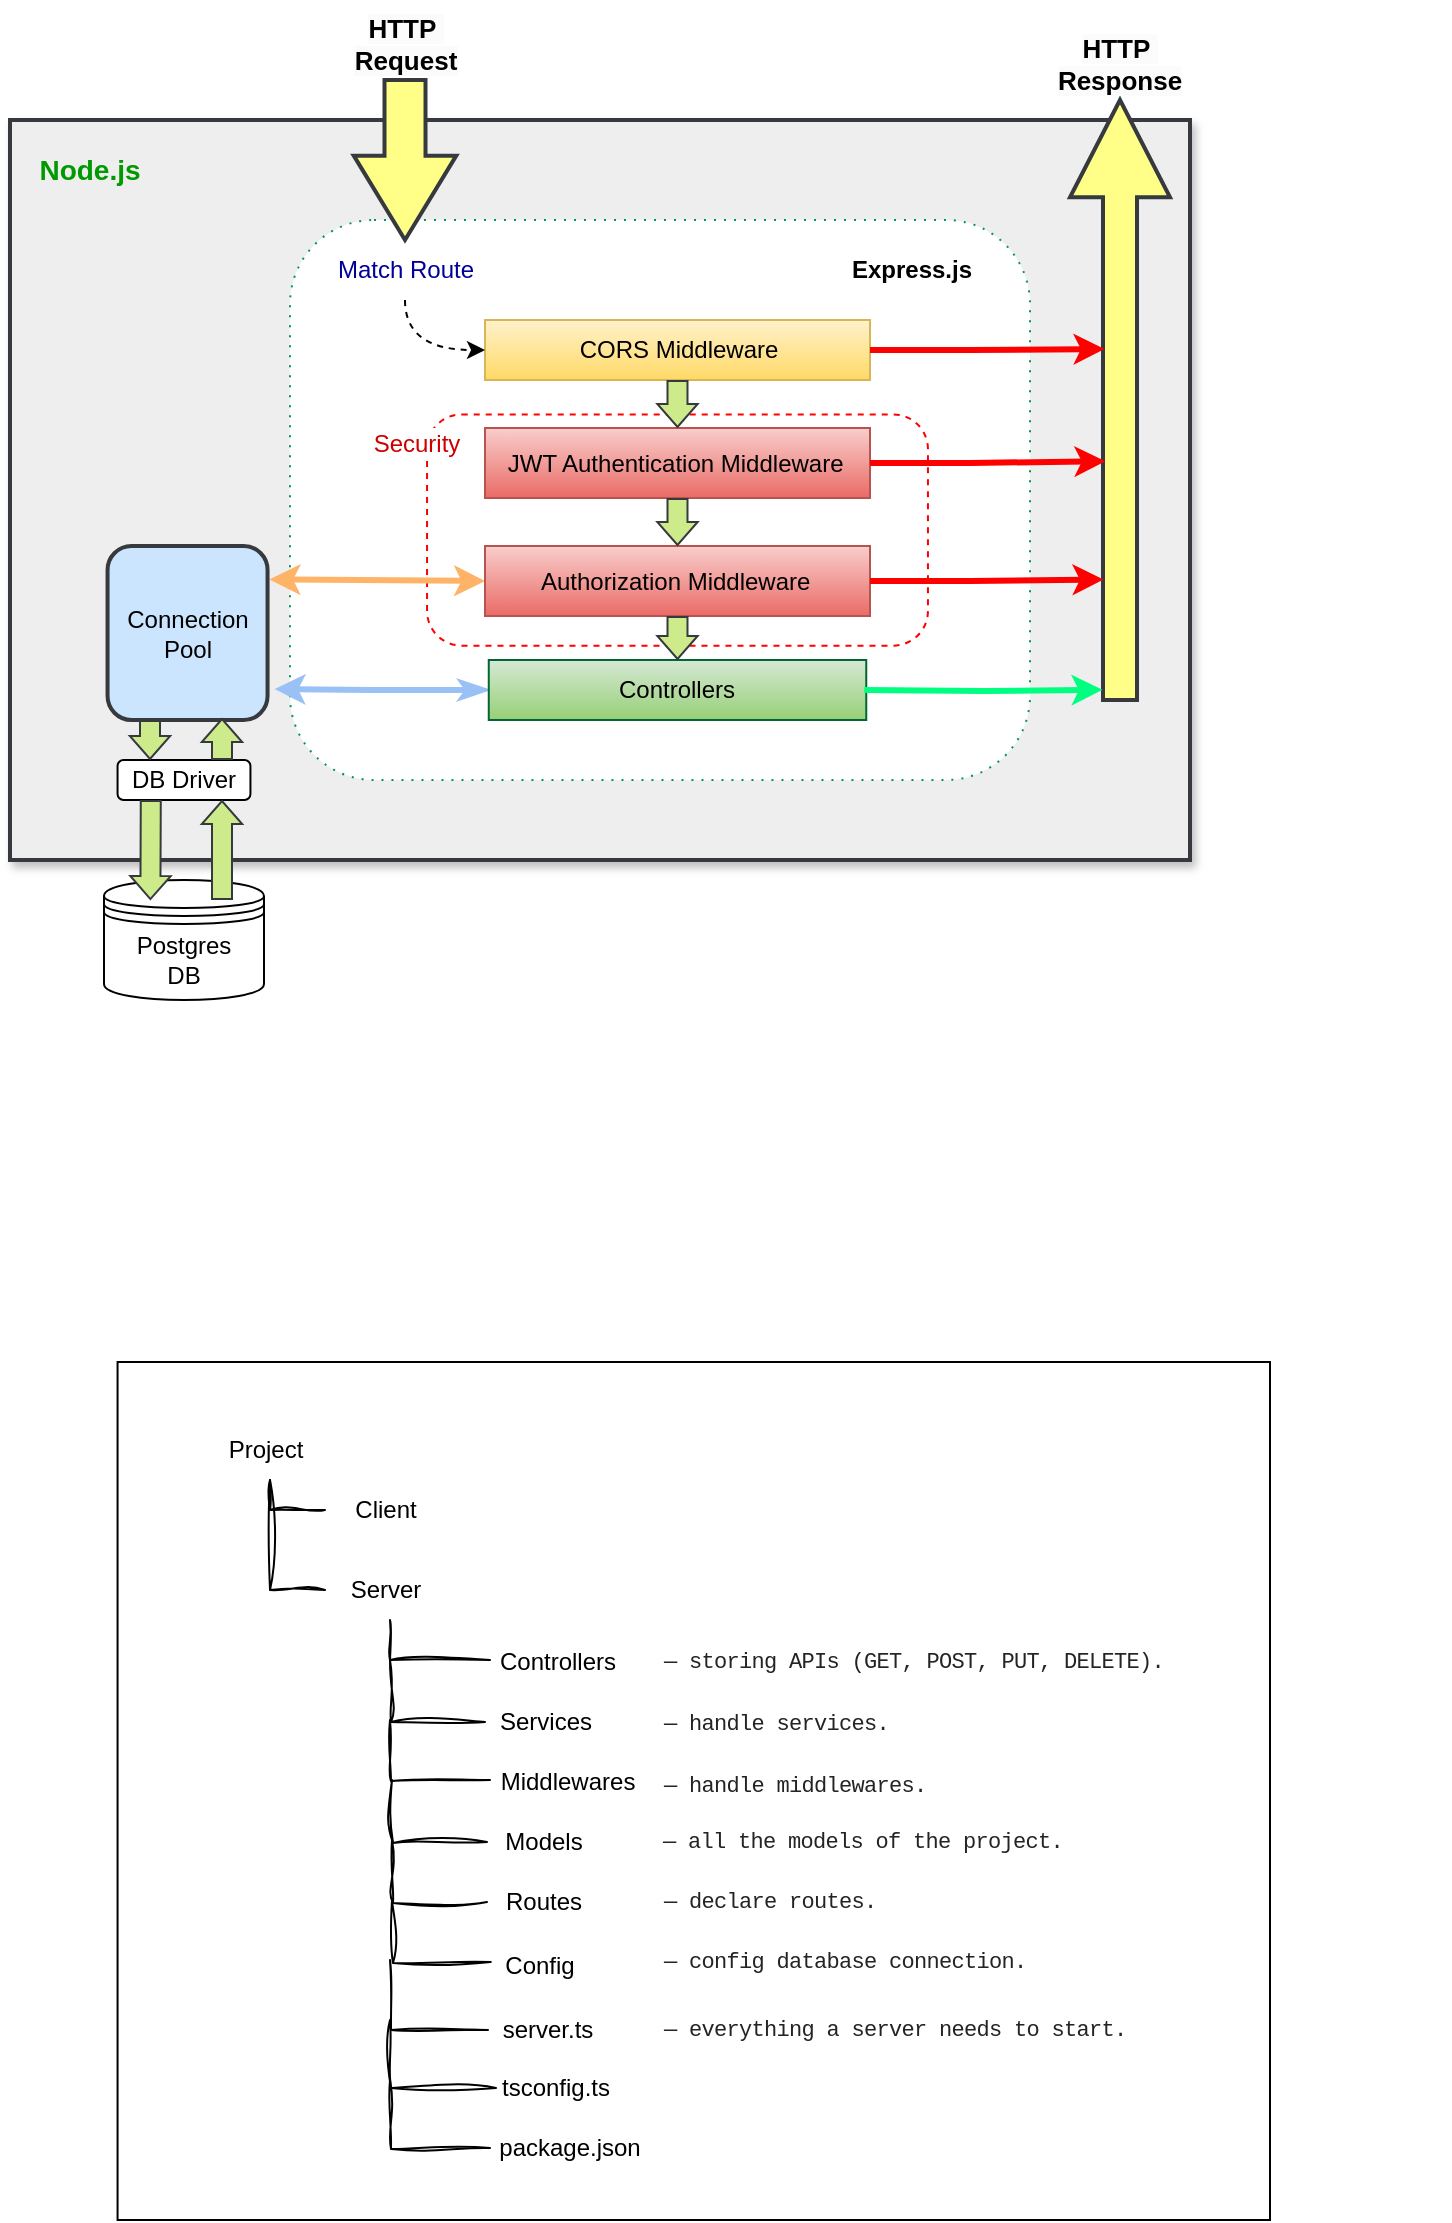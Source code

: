 <mxfile version="24.3.1" type="device">
  <diagram id="rMLhXljk9ZOIGtZuT47q" name="Diagram">
    <mxGraphModel dx="551" dy="441" grid="1" gridSize="10" guides="1" tooltips="1" connect="1" arrows="1" fold="1" page="1" pageScale="1" pageWidth="850" pageHeight="1100" math="0" shadow="0">
      <root>
        <mxCell id="0" />
        <mxCell id="1" parent="0" />
        <mxCell id="PmliNgHCkDwhbh4LmYhu-111" value="" style="rounded=0;whiteSpace=wrap;html=1;" vertex="1" parent="1">
          <mxGeometry x="93.78" y="701" width="576.22" height="429" as="geometry" />
        </mxCell>
        <mxCell id="PmliNgHCkDwhbh4LmYhu-21" value="" style="rounded=0;whiteSpace=wrap;html=1;strokeColor=#36393d;strokeWidth=2;perimeterSpacing=0;fillColor=#eeeeee;shadow=1;" vertex="1" parent="1">
          <mxGeometry x="40" y="80" width="590" height="370" as="geometry" />
        </mxCell>
        <mxCell id="PmliNgHCkDwhbh4LmYhu-22" value="" style="rounded=1;whiteSpace=wrap;html=1;glass=0;shadow=0;strokeWidth=1;strokeColor=#00994D;dashed=1;dashPattern=1 4;" vertex="1" parent="1">
          <mxGeometry x="180" y="130" width="370" height="280" as="geometry" />
        </mxCell>
        <mxCell id="PmliNgHCkDwhbh4LmYhu-43" value="" style="rounded=1;whiteSpace=wrap;html=1;dashed=1;strokeColor=#ff0000;" vertex="1" parent="1">
          <mxGeometry x="248.52" y="227.19" width="250.46" height="115.63" as="geometry" />
        </mxCell>
        <mxCell id="PmliNgHCkDwhbh4LmYhu-24" value="&lt;b&gt;&lt;font color=&quot;#009900&quot; style=&quot;font-size: 14px;&quot;&gt;Node.js&lt;/font&gt;&lt;/b&gt;" style="text;html=1;align=center;verticalAlign=middle;whiteSpace=wrap;rounded=0;" vertex="1" parent="1">
          <mxGeometry x="50" y="90" width="60" height="30" as="geometry" />
        </mxCell>
        <mxCell id="PmliNgHCkDwhbh4LmYhu-25" value="&lt;b&gt;Express.js&lt;/b&gt;" style="text;html=1;align=center;verticalAlign=middle;whiteSpace=wrap;rounded=0;" vertex="1" parent="1">
          <mxGeometry x="461.25" y="140" width="60" height="30" as="geometry" />
        </mxCell>
        <mxCell id="PmliNgHCkDwhbh4LmYhu-26" value="CORS Middleware" style="rounded=0;whiteSpace=wrap;html=1;fillColor=#fff2cc;gradientColor=#ffd966;strokeColor=#d6b656;" vertex="1" parent="1">
          <mxGeometry x="277.5" y="180" width="192.5" height="30" as="geometry" />
        </mxCell>
        <mxCell id="PmliNgHCkDwhbh4LmYhu-27" value="JWT Authentication Middleware&amp;nbsp;" style="rounded=0;whiteSpace=wrap;html=1;fillColor=#f8cecc;gradientColor=#ea6b66;strokeColor=#b85450;" vertex="1" parent="1">
          <mxGeometry x="277.5" y="234" width="192.5" height="35" as="geometry" />
        </mxCell>
        <mxCell id="PmliNgHCkDwhbh4LmYhu-60" style="rounded=0;orthogonalLoop=1;jettySize=auto;html=1;entryX=1.012;entryY=0.192;entryDx=0;entryDy=0;strokeWidth=3;startArrow=classic;startFill=1;exitX=0;exitY=0.5;exitDx=0;exitDy=0;entryPerimeter=0;spacing=0;fillColor=#ffcc99;strokeColor=#FFB366;" edge="1" parent="1" source="PmliNgHCkDwhbh4LmYhu-28" target="PmliNgHCkDwhbh4LmYhu-57">
          <mxGeometry relative="1" as="geometry">
            <mxPoint x="277.5" y="309.378" as="sourcePoint" />
            <mxPoint x="170" y="311.62" as="targetPoint" />
          </mxGeometry>
        </mxCell>
        <mxCell id="PmliNgHCkDwhbh4LmYhu-28" value="Authorization Middleware&amp;nbsp;" style="rounded=0;whiteSpace=wrap;html=1;fillColor=#f8cecc;gradientColor=#ea6b66;strokeColor=#b85450;" vertex="1" parent="1">
          <mxGeometry x="277.5" y="293" width="192.5" height="35" as="geometry" />
        </mxCell>
        <mxCell id="PmliNgHCkDwhbh4LmYhu-61" style="rounded=0;orthogonalLoop=1;jettySize=auto;html=1;entryX=1.044;entryY=0.822;entryDx=0;entryDy=0;startArrow=classicThin;startFill=1;entryPerimeter=0;fillColor=#cce5ff;strokeColor=#99c1f5;strokeWidth=3;" edge="1" parent="1" source="PmliNgHCkDwhbh4LmYhu-29" target="PmliNgHCkDwhbh4LmYhu-57">
          <mxGeometry relative="1" as="geometry">
            <Array as="points">
              <mxPoint x="220" y="365" />
            </Array>
          </mxGeometry>
        </mxCell>
        <mxCell id="PmliNgHCkDwhbh4LmYhu-29" value="Controllers" style="rounded=0;whiteSpace=wrap;html=1;fillColor=#d5e8d4;strokeColor=#006633;gradientColor=#97d077;" vertex="1" parent="1">
          <mxGeometry x="279.38" y="350" width="188.75" height="30" as="geometry" />
        </mxCell>
        <mxCell id="PmliNgHCkDwhbh4LmYhu-31" value="&lt;span style=&quot;color: rgb(0, 0, 0); font-family: Helvetica; font-style: normal; font-variant-ligatures: normal; font-variant-caps: normal; letter-spacing: normal; orphans: 2; text-indent: 0px; text-transform: none; widows: 2; word-spacing: 0px; -webkit-text-stroke-width: 0px; white-space: normal; background-color: rgb(251, 251, 251); text-decoration-thickness: initial; text-decoration-style: initial; text-decoration-color: initial; float: none; display: inline !important; font-size: 13px;&quot;&gt;&lt;b style=&quot;&quot;&gt;&lt;font style=&quot;font-size: 13px;&quot;&gt;HTTP&amp;nbsp;&lt;/font&gt;&lt;/b&gt;&lt;/span&gt;&lt;div style=&quot;font-size: 13px;&quot;&gt;&lt;span style=&quot;color: rgb(0, 0, 0); font-family: Helvetica; font-style: normal; font-variant-ligatures: normal; font-variant-caps: normal; letter-spacing: normal; orphans: 2; text-indent: 0px; text-transform: none; widows: 2; word-spacing: 0px; -webkit-text-stroke-width: 0px; white-space: normal; background-color: rgb(251, 251, 251); text-decoration-thickness: initial; text-decoration-style: initial; text-decoration-color: initial; float: none; display: inline !important;&quot;&gt;&lt;b style=&quot;&quot;&gt;&lt;font style=&quot;font-size: 13px;&quot;&gt;Request&lt;/font&gt;&lt;/b&gt;&lt;/span&gt;&lt;/div&gt;" style="text;whiteSpace=wrap;html=1;align=center;" vertex="1" parent="1">
          <mxGeometry x="213.13" y="20" width="50" height="40" as="geometry" />
        </mxCell>
        <mxCell id="PmliNgHCkDwhbh4LmYhu-33" value="" style="html=1;shadow=0;dashed=0;align=center;verticalAlign=middle;shape=mxgraph.arrows2.arrow;dy=0.66;dx=48.67;direction=north;notch=0;strokeWidth=2;fillColor=#ffff88;strokeColor=#36393d;" vertex="1" parent="1">
          <mxGeometry x="570" y="70" width="50" height="300" as="geometry" />
        </mxCell>
        <mxCell id="PmliNgHCkDwhbh4LmYhu-34" value="" style="html=1;shadow=0;dashed=0;align=center;verticalAlign=middle;shape=mxgraph.arrows2.arrow;dy=0.6;dx=42.17;direction=south;notch=0;strokeWidth=2;fillColor=#ffff88;strokeColor=#36393d;" vertex="1" parent="1">
          <mxGeometry x="211.88" y="60" width="51.25" height="80" as="geometry" />
        </mxCell>
        <mxCell id="PmliNgHCkDwhbh4LmYhu-35" value="&lt;span style=&quot;color: rgb(0, 0, 0); font-family: Helvetica; font-style: normal; font-variant-ligatures: normal; font-variant-caps: normal; letter-spacing: normal; orphans: 2; text-indent: 0px; text-transform: none; widows: 2; word-spacing: 0px; -webkit-text-stroke-width: 0px; white-space: normal; background-color: rgb(251, 251, 251); text-decoration-thickness: initial; text-decoration-style: initial; text-decoration-color: initial; float: none; display: inline !important; font-size: 13px;&quot;&gt;&lt;b style=&quot;&quot;&gt;&lt;font style=&quot;font-size: 13px;&quot;&gt;HTTP&amp;nbsp;&lt;/font&gt;&lt;/b&gt;&lt;/span&gt;&lt;div style=&quot;font-size: 13px;&quot;&gt;&lt;span style=&quot;color: rgb(0, 0, 0); font-family: Helvetica; font-style: normal; font-variant-ligatures: normal; font-variant-caps: normal; letter-spacing: normal; orphans: 2; text-indent: 0px; text-transform: none; widows: 2; word-spacing: 0px; -webkit-text-stroke-width: 0px; white-space: normal; background-color: rgb(251, 251, 251); text-decoration-thickness: initial; text-decoration-style: initial; text-decoration-color: initial; float: none; display: inline !important;&quot;&gt;&lt;b style=&quot;&quot;&gt;&lt;font style=&quot;font-size: 13px;&quot;&gt;Response&lt;/font&gt;&lt;/b&gt;&lt;/span&gt;&lt;/div&gt;" style="text;whiteSpace=wrap;html=1;align=center;" vertex="1" parent="1">
          <mxGeometry x="570" y="30" width="50" height="30" as="geometry" />
        </mxCell>
        <mxCell id="PmliNgHCkDwhbh4LmYhu-41" style="edgeStyle=orthogonalEdgeStyle;rounded=0;orthogonalLoop=1;jettySize=auto;html=1;entryX=0;entryY=0.5;entryDx=0;entryDy=0;curved=1;dashed=1;" edge="1" parent="1" source="PmliNgHCkDwhbh4LmYhu-39" target="PmliNgHCkDwhbh4LmYhu-26">
          <mxGeometry relative="1" as="geometry" />
        </mxCell>
        <mxCell id="PmliNgHCkDwhbh4LmYhu-39" value="&lt;font color=&quot;#000099&quot;&gt;Match Route&lt;/font&gt;" style="text;html=1;align=center;verticalAlign=middle;whiteSpace=wrap;rounded=0;" vertex="1" parent="1">
          <mxGeometry x="197.5" y="140" width="80" height="30" as="geometry" />
        </mxCell>
        <mxCell id="PmliNgHCkDwhbh4LmYhu-44" value="&lt;font color=&quot;#cc0000&quot;&gt;Security&lt;/font&gt;" style="text;html=1;align=center;verticalAlign=middle;whiteSpace=wrap;rounded=0;fillColor=default;" vertex="1" parent="1">
          <mxGeometry x="220.26" y="234" width="46.87" height="16" as="geometry" />
        </mxCell>
        <mxCell id="PmliNgHCkDwhbh4LmYhu-47" value="" style="shape=flexArrow;endArrow=classic;html=1;rounded=0;entryX=0.5;entryY=0;entryDx=0;entryDy=0;width=10;endSize=3.5;exitX=0.5;exitY=1;exitDx=0;exitDy=0;fillColor=#cdeb8b;strokeColor=#36393d;endWidth=9.167;" edge="1" parent="1" source="PmliNgHCkDwhbh4LmYhu-26" target="PmliNgHCkDwhbh4LmYhu-27">
          <mxGeometry width="50" height="50" relative="1" as="geometry">
            <mxPoint x="350" y="231.25" as="sourcePoint" />
            <mxPoint x="380" y="200" as="targetPoint" />
          </mxGeometry>
        </mxCell>
        <mxCell id="PmliNgHCkDwhbh4LmYhu-49" value="" style="shape=flexArrow;endArrow=classic;html=1;rounded=0;width=10;endSize=3.5;fillColor=#cdeb8b;strokeColor=#36393d;endWidth=9.167;exitX=0.5;exitY=1;exitDx=0;exitDy=0;" edge="1" parent="1" source="PmliNgHCkDwhbh4LmYhu-27" target="PmliNgHCkDwhbh4LmYhu-28">
          <mxGeometry width="50" height="50" relative="1" as="geometry">
            <mxPoint x="374" y="275" as="sourcePoint" />
            <mxPoint x="374" y="290" as="targetPoint" />
          </mxGeometry>
        </mxCell>
        <mxCell id="PmliNgHCkDwhbh4LmYhu-51" value="" style="shape=flexArrow;endArrow=classic;html=1;rounded=0;width=10;endSize=3.5;fillColor=#cdeb8b;strokeColor=#36393d;endWidth=9.167;entryX=0.5;entryY=0;entryDx=0;entryDy=0;exitX=0.5;exitY=1;exitDx=0;exitDy=0;" edge="1" parent="1" source="PmliNgHCkDwhbh4LmYhu-28" target="PmliNgHCkDwhbh4LmYhu-29">
          <mxGeometry width="50" height="50" relative="1" as="geometry">
            <mxPoint x="375" y="328" as="sourcePoint" />
            <mxPoint x="374.875" y="351.25" as="targetPoint" />
          </mxGeometry>
        </mxCell>
        <mxCell id="PmliNgHCkDwhbh4LmYhu-57" value="Connection Pool" style="rounded=1;whiteSpace=wrap;html=1;fillColor=#cce5ff;strokeColor=#36393d;strokeWidth=2;" vertex="1" parent="1">
          <mxGeometry x="88.78" y="293" width="80" height="87" as="geometry" />
        </mxCell>
        <mxCell id="PmliNgHCkDwhbh4LmYhu-59" value="Postgres&lt;div&gt;DB&lt;/div&gt;" style="shape=datastore;whiteSpace=wrap;html=1;" vertex="1" parent="1">
          <mxGeometry x="87" y="460" width="80" height="60" as="geometry" />
        </mxCell>
        <mxCell id="PmliNgHCkDwhbh4LmYhu-63" value="DB Driver" style="rounded=1;whiteSpace=wrap;html=1;" vertex="1" parent="1">
          <mxGeometry x="93.78" y="400" width="66.44" height="20" as="geometry" />
        </mxCell>
        <mxCell id="PmliNgHCkDwhbh4LmYhu-65" value="" style="shape=flexArrow;endArrow=classic;html=1;rounded=0;width=10;endSize=3.5;exitX=0.5;exitY=1;exitDx=0;exitDy=0;fillColor=#cdeb8b;strokeColor=#36393d;endWidth=9.167;" edge="1" parent="1">
          <mxGeometry width="50" height="50" relative="1" as="geometry">
            <mxPoint x="110.0" y="380" as="sourcePoint" />
            <mxPoint x="110" y="400" as="targetPoint" />
          </mxGeometry>
        </mxCell>
        <mxCell id="PmliNgHCkDwhbh4LmYhu-66" value="" style="shape=flexArrow;endArrow=classic;html=1;rounded=0;width=10;endSize=3.5;fillColor=#cdeb8b;strokeColor=#36393d;endWidth=9.167;entryX=0.29;entryY=0.167;entryDx=0;entryDy=0;entryPerimeter=0;exitX=0.25;exitY=1;exitDx=0;exitDy=0;" edge="1" parent="1" source="PmliNgHCkDwhbh4LmYhu-63" target="PmliNgHCkDwhbh4LmYhu-59">
          <mxGeometry width="50" height="50" relative="1" as="geometry">
            <mxPoint x="110.0" y="420" as="sourcePoint" />
            <mxPoint x="110" y="440" as="targetPoint" />
          </mxGeometry>
        </mxCell>
        <mxCell id="PmliNgHCkDwhbh4LmYhu-68" value="" style="shape=flexArrow;endArrow=classic;html=1;rounded=0;entryX=0.102;entryY=0.996;entryDx=0;entryDy=0;width=10;endSize=3.5;fillColor=#cdeb8b;strokeColor=#36393d;endWidth=9.167;entryPerimeter=0;" edge="1" parent="1">
          <mxGeometry width="50" height="50" relative="1" as="geometry">
            <mxPoint x="146" y="400" as="sourcePoint" />
            <mxPoint x="146" y="379" as="targetPoint" />
          </mxGeometry>
        </mxCell>
        <mxCell id="PmliNgHCkDwhbh4LmYhu-69" value="" style="shape=flexArrow;endArrow=classic;html=1;rounded=0;width=10;endSize=3.5;fillColor=#cdeb8b;strokeColor=#36393d;endWidth=9.167;" edge="1" parent="1">
          <mxGeometry width="50" height="50" relative="1" as="geometry">
            <mxPoint x="146" y="470" as="sourcePoint" />
            <mxPoint x="146" y="420" as="targetPoint" />
          </mxGeometry>
        </mxCell>
        <mxCell id="PmliNgHCkDwhbh4LmYhu-70" style="edgeStyle=orthogonalEdgeStyle;rounded=0;orthogonalLoop=1;jettySize=auto;html=1;entryX=0.017;entryY=0.345;entryDx=0;entryDy=0;entryPerimeter=0;strokeWidth=3;fillColor=#cdeb8b;strokeColor=#00FF80;curved=0;" edge="1" parent="1">
          <mxGeometry relative="1" as="geometry">
            <mxPoint x="467.13" y="365" as="sourcePoint" />
            <mxPoint x="586.25" y="364.9" as="targetPoint" />
          </mxGeometry>
        </mxCell>
        <mxCell id="PmliNgHCkDwhbh4LmYhu-71" style="edgeStyle=orthogonalEdgeStyle;rounded=0;orthogonalLoop=1;jettySize=auto;html=1;entryX=0.201;entryY=0.335;entryDx=0;entryDy=0;entryPerimeter=0;strokeWidth=3;fillColor=#ffcc99;strokeColor=#FF0000;" edge="1" parent="1" source="PmliNgHCkDwhbh4LmYhu-28" target="PmliNgHCkDwhbh4LmYhu-33">
          <mxGeometry relative="1" as="geometry" />
        </mxCell>
        <mxCell id="PmliNgHCkDwhbh4LmYhu-72" style="edgeStyle=orthogonalEdgeStyle;rounded=0;orthogonalLoop=1;jettySize=auto;html=1;entryX=0.398;entryY=0.354;entryDx=0;entryDy=0;entryPerimeter=0;strokeWidth=3;fillColor=#ffcc99;strokeColor=#FF0000;" edge="1" parent="1" source="PmliNgHCkDwhbh4LmYhu-27" target="PmliNgHCkDwhbh4LmYhu-33">
          <mxGeometry relative="1" as="geometry" />
        </mxCell>
        <mxCell id="PmliNgHCkDwhbh4LmYhu-73" style="edgeStyle=orthogonalEdgeStyle;rounded=0;orthogonalLoop=1;jettySize=auto;html=1;entryX=0.585;entryY=0.345;entryDx=0;entryDy=0;entryPerimeter=0;strokeWidth=3;fillColor=#ffcc99;strokeColor=#FF0000;" edge="1" parent="1" source="PmliNgHCkDwhbh4LmYhu-26" target="PmliNgHCkDwhbh4LmYhu-33">
          <mxGeometry relative="1" as="geometry" />
        </mxCell>
        <mxCell id="PmliNgHCkDwhbh4LmYhu-91" style="edgeStyle=orthogonalEdgeStyle;rounded=0;orthogonalLoop=1;jettySize=auto;html=1;entryX=0;entryY=0.5;entryDx=0;entryDy=0;endArrow=none;endFill=0;sketch=1;curveFitting=1;jiggle=2;" edge="1" parent="1" source="PmliNgHCkDwhbh4LmYhu-76" target="PmliNgHCkDwhbh4LmYhu-83">
          <mxGeometry relative="1" as="geometry">
            <Array as="points">
              <mxPoint x="170" y="745" />
              <mxPoint x="170" y="775" />
            </Array>
          </mxGeometry>
        </mxCell>
        <mxCell id="PmliNgHCkDwhbh4LmYhu-92" style="edgeStyle=orthogonalEdgeStyle;rounded=0;orthogonalLoop=1;jettySize=auto;html=1;entryX=0;entryY=0.5;entryDx=0;entryDy=0;endArrow=none;endFill=0;sketch=1;curveFitting=1;jiggle=2;" edge="1" parent="1" source="PmliNgHCkDwhbh4LmYhu-76" target="PmliNgHCkDwhbh4LmYhu-84">
          <mxGeometry relative="1" as="geometry">
            <Array as="points">
              <mxPoint x="170" y="815" />
            </Array>
          </mxGeometry>
        </mxCell>
        <mxCell id="PmliNgHCkDwhbh4LmYhu-76" value="Project" style="text;html=1;align=center;verticalAlign=middle;whiteSpace=wrap;rounded=0;sketch=1;curveFitting=1;jiggle=2;" vertex="1" parent="1">
          <mxGeometry x="137.5" y="730" width="60" height="30" as="geometry" />
        </mxCell>
        <mxCell id="PmliNgHCkDwhbh4LmYhu-83" value="Client" style="text;html=1;align=center;verticalAlign=middle;whiteSpace=wrap;rounded=0;sketch=1;curveFitting=1;jiggle=2;" vertex="1" parent="1">
          <mxGeometry x="197.5" y="760" width="60" height="30" as="geometry" />
        </mxCell>
        <mxCell id="PmliNgHCkDwhbh4LmYhu-93" style="edgeStyle=orthogonalEdgeStyle;rounded=0;orthogonalLoop=1;jettySize=auto;html=1;endArrow=none;endFill=0;sketch=1;curveFitting=1;jiggle=2;" edge="1" parent="1" source="PmliNgHCkDwhbh4LmYhu-84">
          <mxGeometry relative="1" as="geometry">
            <mxPoint x="280" y="850" as="targetPoint" />
            <Array as="points">
              <mxPoint x="230" y="850" />
            </Array>
          </mxGeometry>
        </mxCell>
        <mxCell id="PmliNgHCkDwhbh4LmYhu-84" value="Server" style="text;html=1;align=center;verticalAlign=middle;whiteSpace=wrap;rounded=0;sketch=1;curveFitting=1;jiggle=2;" vertex="1" parent="1">
          <mxGeometry x="197.5" y="800" width="60" height="30" as="geometry" />
        </mxCell>
        <mxCell id="PmliNgHCkDwhbh4LmYhu-85" value="Controllers" style="text;html=1;align=center;verticalAlign=middle;whiteSpace=wrap;rounded=0;sketch=1;curveFitting=1;jiggle=2;" vertex="1" parent="1">
          <mxGeometry x="283.5" y="836" width="60" height="30" as="geometry" />
        </mxCell>
        <mxCell id="PmliNgHCkDwhbh4LmYhu-99" style="edgeStyle=orthogonalEdgeStyle;rounded=0;orthogonalLoop=1;jettySize=auto;html=1;endArrow=none;endFill=0;sketch=1;curveFitting=1;jiggle=2;" edge="1" parent="1" source="PmliNgHCkDwhbh4LmYhu-86">
          <mxGeometry relative="1" as="geometry">
            <mxPoint x="230" y="850" as="targetPoint" />
          </mxGeometry>
        </mxCell>
        <mxCell id="PmliNgHCkDwhbh4LmYhu-86" value="Services" style="text;html=1;align=center;verticalAlign=middle;whiteSpace=wrap;rounded=0;sketch=1;curveFitting=1;jiggle=2;" vertex="1" parent="1">
          <mxGeometry x="277.5" y="866" width="60" height="30" as="geometry" />
        </mxCell>
        <mxCell id="PmliNgHCkDwhbh4LmYhu-100" style="edgeStyle=orthogonalEdgeStyle;rounded=0;orthogonalLoop=1;jettySize=auto;html=1;endArrow=none;endFill=0;sketch=1;curveFitting=1;jiggle=2;" edge="1" parent="1">
          <mxGeometry relative="1" as="geometry">
            <mxPoint x="230" y="880" as="targetPoint" />
            <mxPoint x="280" y="910" as="sourcePoint" />
          </mxGeometry>
        </mxCell>
        <mxCell id="PmliNgHCkDwhbh4LmYhu-87" value="Middlewares" style="text;html=1;align=center;verticalAlign=middle;whiteSpace=wrap;rounded=0;sketch=1;curveFitting=1;jiggle=2;" vertex="1" parent="1">
          <mxGeometry x="289" y="896" width="60" height="30" as="geometry" />
        </mxCell>
        <mxCell id="PmliNgHCkDwhbh4LmYhu-101" style="edgeStyle=orthogonalEdgeStyle;rounded=0;orthogonalLoop=1;jettySize=auto;html=1;endArrow=none;endFill=0;sketch=1;curveFitting=1;jiggle=2;" edge="1" parent="1">
          <mxGeometry relative="1" as="geometry">
            <mxPoint x="231" y="910" as="targetPoint" />
            <mxPoint x="278.5" y="941" as="sourcePoint" />
          </mxGeometry>
        </mxCell>
        <mxCell id="PmliNgHCkDwhbh4LmYhu-88" value="Models" style="text;html=1;align=center;verticalAlign=middle;whiteSpace=wrap;rounded=0;sketch=1;curveFitting=1;jiggle=2;" vertex="1" parent="1">
          <mxGeometry x="276.5" y="926" width="60" height="30" as="geometry" />
        </mxCell>
        <mxCell id="PmliNgHCkDwhbh4LmYhu-102" style="edgeStyle=orthogonalEdgeStyle;rounded=0;orthogonalLoop=1;jettySize=auto;html=1;endArrow=none;endFill=0;sketch=1;curveFitting=1;jiggle=2;" edge="1" parent="1">
          <mxGeometry relative="1" as="geometry">
            <mxPoint x="231" y="940" as="targetPoint" />
            <mxPoint x="278.5" y="971" as="sourcePoint" />
          </mxGeometry>
        </mxCell>
        <mxCell id="PmliNgHCkDwhbh4LmYhu-89" value="Routes" style="text;html=1;align=center;verticalAlign=middle;whiteSpace=wrap;rounded=0;sketch=1;curveFitting=1;jiggle=2;" vertex="1" parent="1">
          <mxGeometry x="276.5" y="956" width="60" height="30" as="geometry" />
        </mxCell>
        <mxCell id="PmliNgHCkDwhbh4LmYhu-103" style="edgeStyle=orthogonalEdgeStyle;rounded=0;orthogonalLoop=1;jettySize=auto;html=1;endArrow=none;endFill=0;sketch=1;curveFitting=1;jiggle=2;" edge="1" parent="1">
          <mxGeometry relative="1" as="geometry">
            <mxPoint x="231" y="970" as="targetPoint" />
            <mxPoint x="280.38" y="1001" as="sourcePoint" />
          </mxGeometry>
        </mxCell>
        <mxCell id="PmliNgHCkDwhbh4LmYhu-90" value="Config" style="text;html=1;align=center;verticalAlign=middle;whiteSpace=wrap;rounded=0;sketch=1;curveFitting=1;jiggle=2;" vertex="1" parent="1">
          <mxGeometry x="275.38" y="986" width="60" height="34" as="geometry" />
        </mxCell>
        <mxCell id="PmliNgHCkDwhbh4LmYhu-108" style="edgeStyle=orthogonalEdgeStyle;rounded=0;orthogonalLoop=1;jettySize=auto;html=1;endArrow=none;endFill=0;sketch=1;curveFitting=1;jiggle=2;" edge="1" parent="1" source="PmliNgHCkDwhbh4LmYhu-104">
          <mxGeometry relative="1" as="geometry">
            <mxPoint x="230" y="1000" as="targetPoint" />
          </mxGeometry>
        </mxCell>
        <mxCell id="PmliNgHCkDwhbh4LmYhu-104" value="server.ts" style="text;html=1;align=center;verticalAlign=middle;whiteSpace=wrap;rounded=0;sketch=1;curveFitting=1;jiggle=2;" vertex="1" parent="1">
          <mxGeometry x="279" y="1020" width="60" height="30" as="geometry" />
        </mxCell>
        <mxCell id="PmliNgHCkDwhbh4LmYhu-109" style="edgeStyle=orthogonalEdgeStyle;rounded=0;orthogonalLoop=1;jettySize=auto;html=1;endArrow=none;endFill=0;sketch=1;curveFitting=1;jiggle=2;" edge="1" parent="1" source="PmliNgHCkDwhbh4LmYhu-105">
          <mxGeometry relative="1" as="geometry">
            <mxPoint x="230" y="1030" as="targetPoint" />
          </mxGeometry>
        </mxCell>
        <mxCell id="PmliNgHCkDwhbh4LmYhu-105" value="tsconfig.ts" style="text;html=1;align=center;verticalAlign=middle;whiteSpace=wrap;rounded=0;sketch=1;curveFitting=1;jiggle=2;" vertex="1" parent="1">
          <mxGeometry x="283" y="1049" width="60" height="30" as="geometry" />
        </mxCell>
        <mxCell id="PmliNgHCkDwhbh4LmYhu-110" style="edgeStyle=orthogonalEdgeStyle;rounded=0;orthogonalLoop=1;jettySize=auto;html=1;endArrow=none;endFill=0;sketch=1;curveFitting=1;jiggle=2;" edge="1" parent="1">
          <mxGeometry relative="1" as="geometry">
            <mxPoint x="230" y="1060" as="targetPoint" />
            <mxPoint x="280" y="1094" as="sourcePoint" />
          </mxGeometry>
        </mxCell>
        <mxCell id="PmliNgHCkDwhbh4LmYhu-106" value="package.json" style="text;html=1;align=center;verticalAlign=middle;whiteSpace=wrap;rounded=0;" vertex="1" parent="1">
          <mxGeometry x="290" y="1079" width="60" height="30" as="geometry" />
        </mxCell>
        <mxCell id="PmliNgHCkDwhbh4LmYhu-112" value="&lt;span style=&quot;color: rgb(36, 36, 36); font-family: source-code-pro, Menlo, Monaco, &amp;quot;Courier New&amp;quot;, Courier, monospace; font-size: 11px; letter-spacing: -0.352px; white-space-collapse: preserve;&quot;&gt;— storing APIs (GET, POST, PUT, DELETE).&lt;/span&gt;" style="text;html=1;align=left;verticalAlign=middle;whiteSpace=wrap;rounded=0;labelBackgroundColor=default;fontSize=11;" vertex="1" parent="1">
          <mxGeometry x="365" y="836" width="395" height="30" as="geometry" />
        </mxCell>
        <mxCell id="PmliNgHCkDwhbh4LmYhu-113" value="&lt;span style=&quot;color: rgb(36, 36, 36); font-family: source-code-pro, Menlo, Monaco, &amp;quot;Courier New&amp;quot;, Courier, monospace; font-size: 11px; letter-spacing: -0.352px; text-align: start; white-space-collapse: preserve;&quot;&gt;— all the models of the project.&lt;/span&gt;" style="text;html=1;align=center;verticalAlign=middle;whiteSpace=wrap;rounded=0;labelBackgroundColor=default;fontSize=11;" vertex="1" parent="1">
          <mxGeometry x="358.99" y="931" width="215" height="20" as="geometry" />
        </mxCell>
        <mxCell id="PmliNgHCkDwhbh4LmYhu-114" value="&lt;span style=&quot;color: rgb(36, 36, 36); font-family: source-code-pro, Menlo, Monaco, &amp;quot;Courier New&amp;quot;, Courier, monospace; font-size: 11px; letter-spacing: -0.352px; white-space-collapse: preserve;&quot;&gt;— everything a server needs to start.&lt;/span&gt;" style="text;html=1;align=left;verticalAlign=middle;whiteSpace=wrap;rounded=0;labelBackgroundColor=default;fontSize=11;" vertex="1" parent="1">
          <mxGeometry x="365" y="1020" width="365" height="30" as="geometry" />
        </mxCell>
        <mxCell id="PmliNgHCkDwhbh4LmYhu-115" value="&lt;span style=&quot;color: rgb(36, 36, 36); font-family: source-code-pro, Menlo, Monaco, &amp;quot;Courier New&amp;quot;, Courier, monospace; font-size: 11px; letter-spacing: -0.352px; white-space-collapse: preserve;&quot;&gt;— config database connection.&lt;/span&gt;" style="text;html=1;align=left;verticalAlign=middle;whiteSpace=wrap;rounded=0;labelBackgroundColor=default;fontSize=11;" vertex="1" parent="1">
          <mxGeometry x="365" y="986" width="280" height="30" as="geometry" />
        </mxCell>
        <mxCell id="PmliNgHCkDwhbh4LmYhu-116" value="&lt;span style=&quot;color: rgb(36, 36, 36); font-family: source-code-pro, Menlo, Monaco, &amp;quot;Courier New&amp;quot;, Courier, monospace; font-size: 11px; letter-spacing: -0.352px; white-space-collapse: preserve;&quot;&gt;— declare routes.&lt;/span&gt;" style="text;html=1;align=left;verticalAlign=middle;whiteSpace=wrap;rounded=0;labelBackgroundColor=default;fontSize=11;" vertex="1" parent="1">
          <mxGeometry x="365" y="956" width="220" height="30" as="geometry" />
        </mxCell>
        <mxCell id="PmliNgHCkDwhbh4LmYhu-117" value="&lt;span style=&quot;color: rgb(36, 36, 36); font-family: source-code-pro, Menlo, Monaco, &amp;quot;Courier New&amp;quot;, Courier, monospace; font-size: 11px; letter-spacing: -0.352px; white-space-collapse: preserve;&quot;&gt;— handle services.&lt;/span&gt;" style="text;html=1;align=left;verticalAlign=middle;whiteSpace=wrap;rounded=0;labelBackgroundColor=default;fontSize=11;" vertex="1" parent="1">
          <mxGeometry x="365" y="867" width="202.97" height="30" as="geometry" />
        </mxCell>
        <mxCell id="PmliNgHCkDwhbh4LmYhu-118" value="&lt;span style=&quot;color: rgb(36, 36, 36); font-family: source-code-pro, Menlo, Monaco, &amp;quot;Courier New&amp;quot;, Courier, monospace; font-size: 11px; letter-spacing: -0.352px; white-space-collapse: preserve;&quot;&gt;— handle middlewares.&lt;/span&gt;" style="text;html=1;align=left;verticalAlign=middle;whiteSpace=wrap;rounded=0;labelBackgroundColor=default;fontSize=11;" vertex="1" parent="1">
          <mxGeometry x="365" y="898" width="202.97" height="30" as="geometry" />
        </mxCell>
      </root>
    </mxGraphModel>
  </diagram>
</mxfile>
